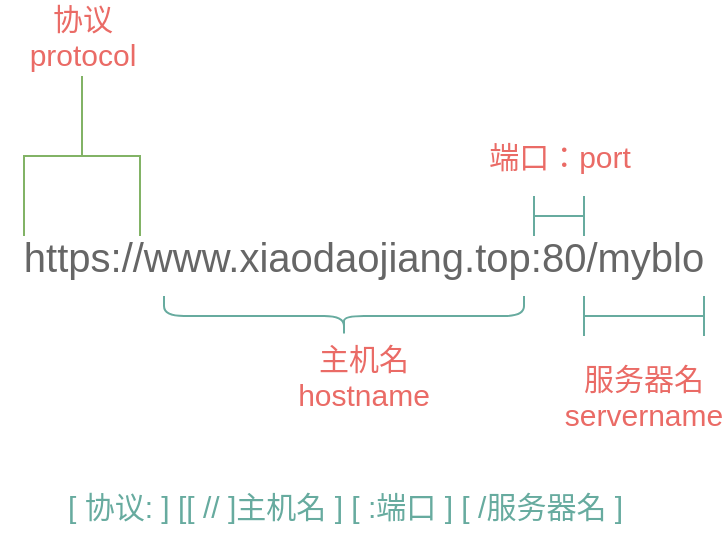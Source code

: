 <mxfile version="13.5.9" type="github">
  <diagram id="WDIRTl-BaHk9hwa9bno9" name="第 1 页">
    <mxGraphModel dx="493" dy="660" grid="1" gridSize="10" guides="1" tooltips="1" connect="1" arrows="1" fold="1" page="1" pageScale="1" pageWidth="827" pageHeight="1169" math="0" shadow="0">
      <root>
        <mxCell id="0" />
        <mxCell id="1" parent="0" />
        <mxCell id="TJUlih82KMVXJ_ttcsmv-1" value="https://www.xiaodaojiang.top:80/myblo" style="text;strokeColor=none;fillColor=none;align=center;verticalAlign=middle;whiteSpace=wrap;rounded=0;fontSize=20;fontFamily=Helvetica;fontColor=#666666;" vertex="1" parent="1">
          <mxGeometry x="200" y="210" width="40" height="20" as="geometry" />
        </mxCell>
        <mxCell id="TJUlih82KMVXJ_ttcsmv-7" value="" style="strokeWidth=1;html=1;shape=mxgraph.flowchart.annotation_2;align=left;labelPosition=right;pointerEvents=1;fontSize=20;direction=south;sketch=0;fillColor=#d5e8d4;strokeColor=#82b366;" vertex="1" parent="1">
          <mxGeometry x="50" y="130" width="58" height="80" as="geometry" />
        </mxCell>
        <mxCell id="TJUlih82KMVXJ_ttcsmv-8" value="协议 protocol" style="text;html=1;strokeColor=none;fillColor=none;align=center;verticalAlign=middle;whiteSpace=wrap;rounded=0;dashed=1;sketch=0;fontSize=15;fontColor=#EA6B66;" vertex="1" parent="1">
          <mxGeometry x="38.5" y="100" width="81" height="20" as="geometry" />
        </mxCell>
        <mxCell id="TJUlih82KMVXJ_ttcsmv-9" value="" style="shape=curlyBracket;whiteSpace=wrap;html=1;rounded=1;sketch=0;fontSize=20;direction=north;fillColor=#1ba1e2;fontColor=#ffffff;strokeWidth=1;strokeColor=#67AB9F;" vertex="1" parent="1">
          <mxGeometry x="120" y="240" width="180" height="20" as="geometry" />
        </mxCell>
        <mxCell id="TJUlih82KMVXJ_ttcsmv-10" value="主机名hostname" style="text;html=1;strokeColor=none;fillColor=none;align=center;verticalAlign=middle;whiteSpace=wrap;rounded=0;dashed=1;sketch=0;fontSize=15;fontColor=#EA6B66;" vertex="1" parent="1">
          <mxGeometry x="200" y="270" width="40" height="20" as="geometry" />
        </mxCell>
        <mxCell id="TJUlih82KMVXJ_ttcsmv-11" value="" style="shape=crossbar;whiteSpace=wrap;html=1;rounded=1;sketch=0;fontSize=15;fontColor=#ffffff;fillColor=#d80073;strokeWidth=1;strokeColor=#67AB9F;" vertex="1" parent="1">
          <mxGeometry x="305" y="190" width="25" height="20" as="geometry" />
        </mxCell>
        <mxCell id="TJUlih82KMVXJ_ttcsmv-12" value="&lt;span&gt;端口：port&lt;/span&gt;" style="text;html=1;strokeColor=none;fillColor=none;align=center;verticalAlign=middle;whiteSpace=wrap;rounded=0;dashed=1;sketch=0;fontSize=15;fontColor=#EA6B66;" vertex="1" parent="1">
          <mxGeometry x="272.5" y="160" width="90" height="20" as="geometry" />
        </mxCell>
        <mxCell id="TJUlih82KMVXJ_ttcsmv-14" value="" style="shape=crossbar;whiteSpace=wrap;html=1;rounded=1;sketch=0;strokeWidth=1;fontSize=15;fontColor=#EA6B66;strokeColor=#67AB9F;" vertex="1" parent="1">
          <mxGeometry x="330" y="240" width="60" height="20" as="geometry" />
        </mxCell>
        <mxCell id="TJUlih82KMVXJ_ttcsmv-15" value="服务器名servername" style="text;html=1;strokeColor=none;fillColor=none;align=center;verticalAlign=middle;whiteSpace=wrap;rounded=0;sketch=0;fontSize=15;fontColor=#EA6B66;" vertex="1" parent="1">
          <mxGeometry x="325" y="280" width="70" height="20" as="geometry" />
        </mxCell>
        <mxCell id="TJUlih82KMVXJ_ttcsmv-16" value="&lt;font color=&quot;#67ab9f&quot;&gt;[ 协议: ] [[ // ]主机名 ] [ :端口 ] [ /服务器名 ]&lt;/font&gt;" style="text;whiteSpace=wrap;html=1;fontSize=15;fontFamily=Helvetica;fontColor=#EA6B66;" vertex="1" parent="1">
          <mxGeometry x="70" y="330" width="300" height="30" as="geometry" />
        </mxCell>
      </root>
    </mxGraphModel>
  </diagram>
</mxfile>
